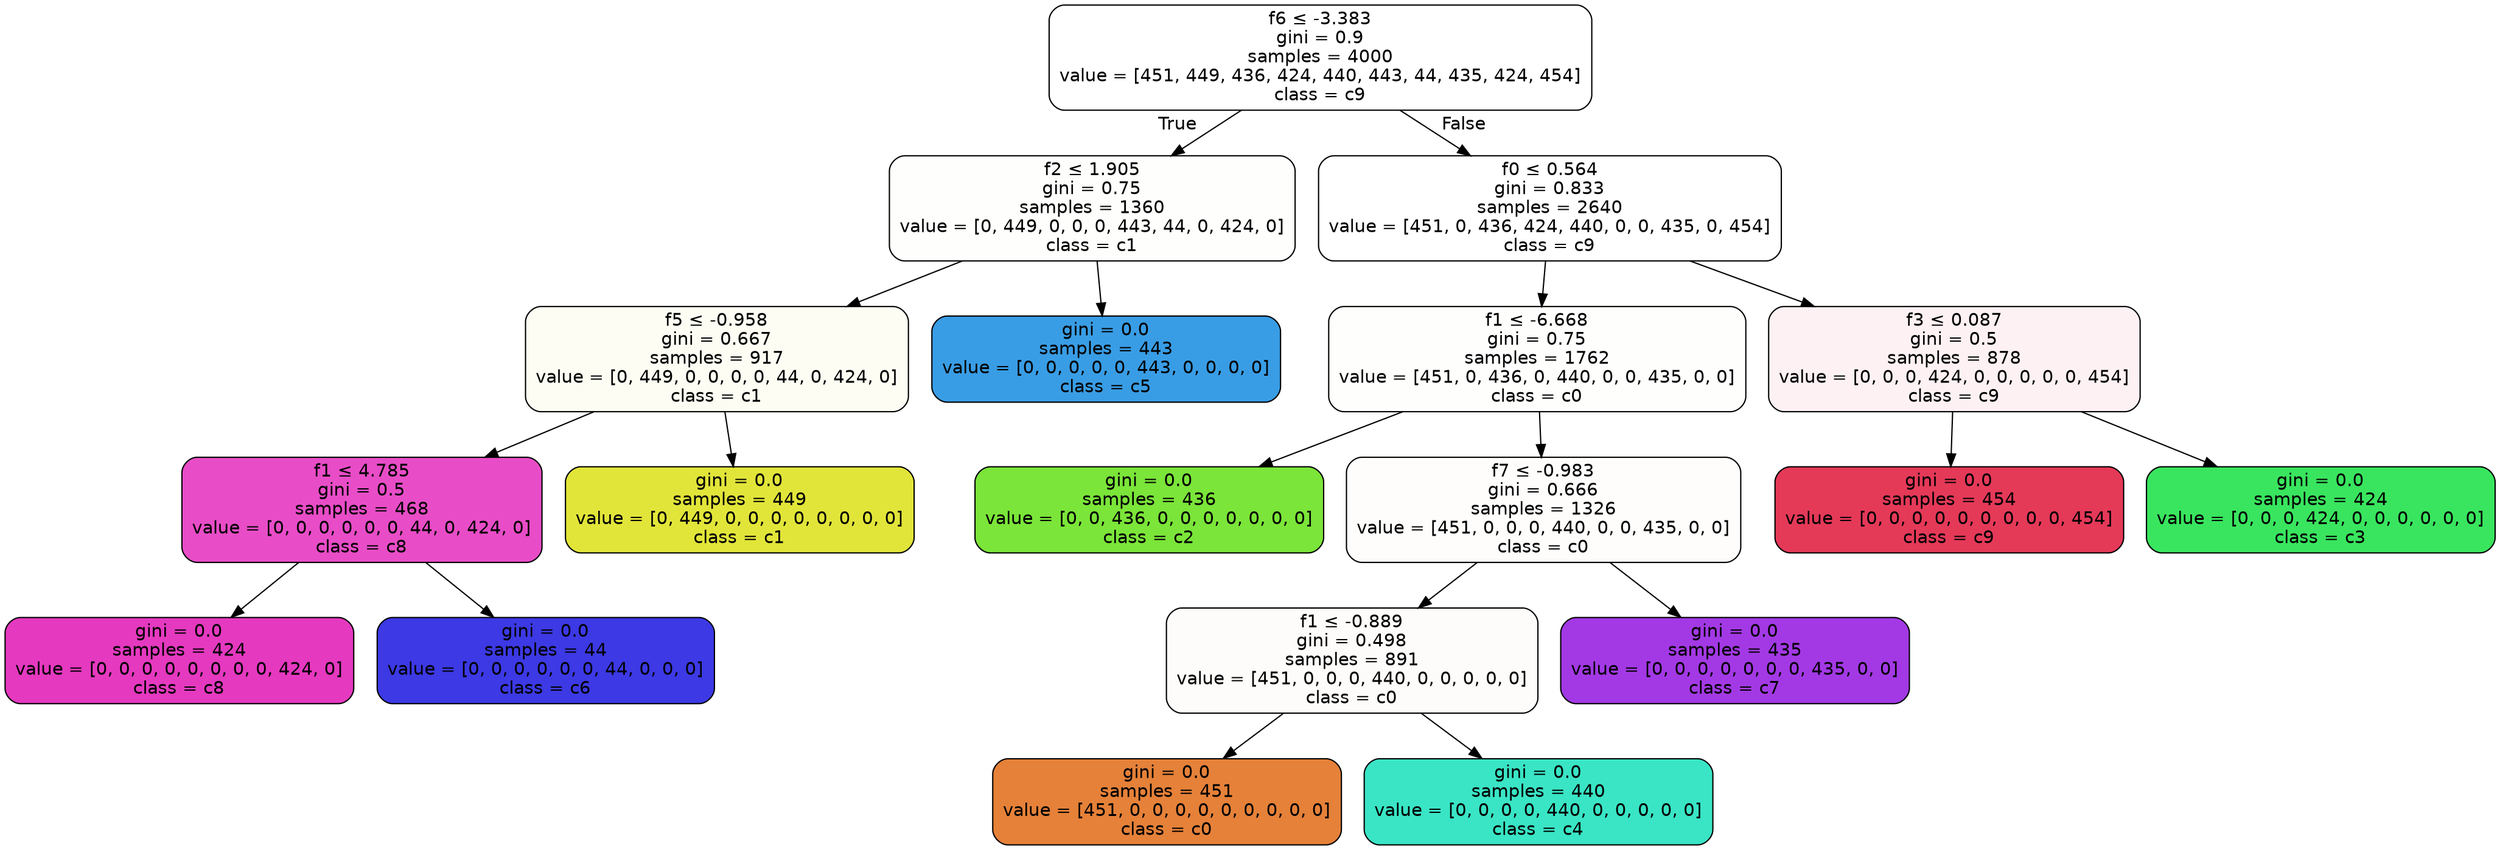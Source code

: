 digraph Tree {
node [shape=box, style="filled, rounded", color="black", fontname=helvetica] ;
edge [fontname=helvetica] ;
0 [label=<f6 &le; -3.383<br/>gini = 0.9<br/>samples = 4000<br/>value = [451, 449, 436, 424, 440, 443, 44, 435, 424, 454]<br/>class = c9>, fillcolor="#e5395800"] ;
1 [label=<f2 &le; 1.905<br/>gini = 0.75<br/>samples = 1360<br/>value = [0, 449, 0, 0, 0, 443, 44, 0, 424, 0]<br/>class = c1>, fillcolor="#e2e53902"] ;
0 -> 1 [labeldistance=2.5, labelangle=45, headlabel="True"] ;
2 [label=<f5 &le; -0.958<br/>gini = 0.667<br/>samples = 917<br/>value = [0, 449, 0, 0, 0, 0, 44, 0, 424, 0]<br/>class = c1>, fillcolor="#e2e5390d"] ;
1 -> 2 ;
3 [label=<f1 &le; 4.785<br/>gini = 0.5<br/>samples = 468<br/>value = [0, 0, 0, 0, 0, 0, 44, 0, 424, 0]<br/>class = c8>, fillcolor="#e539c0e5"] ;
2 -> 3 ;
4 [label=<gini = 0.0<br/>samples = 424<br/>value = [0, 0, 0, 0, 0, 0, 0, 0, 424, 0]<br/>class = c8>, fillcolor="#e539c0ff"] ;
3 -> 4 ;
5 [label=<gini = 0.0<br/>samples = 44<br/>value = [0, 0, 0, 0, 0, 0, 44, 0, 0, 0]<br/>class = c6>, fillcolor="#3c39e5ff"] ;
3 -> 5 ;
6 [label=<gini = 0.0<br/>samples = 449<br/>value = [0, 449, 0, 0, 0, 0, 0, 0, 0, 0]<br/>class = c1>, fillcolor="#e2e539ff"] ;
2 -> 6 ;
7 [label=<gini = 0.0<br/>samples = 443<br/>value = [0, 0, 0, 0, 0, 443, 0, 0, 0, 0]<br/>class = c5>, fillcolor="#399de5ff"] ;
1 -> 7 ;
8 [label=<f0 &le; 0.564<br/>gini = 0.833<br/>samples = 2640<br/>value = [451, 0, 436, 424, 440, 0, 0, 435, 0, 454]<br/>class = c9>, fillcolor="#e5395800"] ;
0 -> 8 [labeldistance=2.5, labelangle=-45, headlabel="False"] ;
9 [label=<f1 &le; -6.668<br/>gini = 0.75<br/>samples = 1762<br/>value = [451, 0, 436, 0, 440, 0, 0, 435, 0, 0]<br/>class = c0>, fillcolor="#e5813902"] ;
8 -> 9 ;
10 [label=<gini = 0.0<br/>samples = 436<br/>value = [0, 0, 436, 0, 0, 0, 0, 0, 0, 0]<br/>class = c2>, fillcolor="#7be539ff"] ;
9 -> 10 ;
11 [label=<f7 &le; -0.983<br/>gini = 0.666<br/>samples = 1326<br/>value = [451, 0, 0, 0, 440, 0, 0, 435, 0, 0]<br/>class = c0>, fillcolor="#e5813903"] ;
9 -> 11 ;
12 [label=<f1 &le; -0.889<br/>gini = 0.498<br/>samples = 891<br/>value = [451, 0, 0, 0, 440, 0, 0, 0, 0, 0]<br/>class = c0>, fillcolor="#e5813906"] ;
11 -> 12 ;
13 [label=<gini = 0.0<br/>samples = 451<br/>value = [451, 0, 0, 0, 0, 0, 0, 0, 0, 0]<br/>class = c0>, fillcolor="#e58139ff"] ;
12 -> 13 ;
14 [label=<gini = 0.0<br/>samples = 440<br/>value = [0, 0, 0, 0, 440, 0, 0, 0, 0, 0]<br/>class = c4>, fillcolor="#39e5c5ff"] ;
12 -> 14 ;
15 [label=<gini = 0.0<br/>samples = 435<br/>value = [0, 0, 0, 0, 0, 0, 0, 435, 0, 0]<br/>class = c7>, fillcolor="#a339e5ff"] ;
11 -> 15 ;
16 [label=<f3 &le; 0.087<br/>gini = 0.5<br/>samples = 878<br/>value = [0, 0, 0, 424, 0, 0, 0, 0, 0, 454]<br/>class = c9>, fillcolor="#e5395811"] ;
8 -> 16 ;
17 [label=<gini = 0.0<br/>samples = 454<br/>value = [0, 0, 0, 0, 0, 0, 0, 0, 0, 454]<br/>class = c9>, fillcolor="#e53958ff"] ;
16 -> 17 ;
18 [label=<gini = 0.0<br/>samples = 424<br/>value = [0, 0, 0, 424, 0, 0, 0, 0, 0, 0]<br/>class = c3>, fillcolor="#39e55eff"] ;
16 -> 18 ;
}
